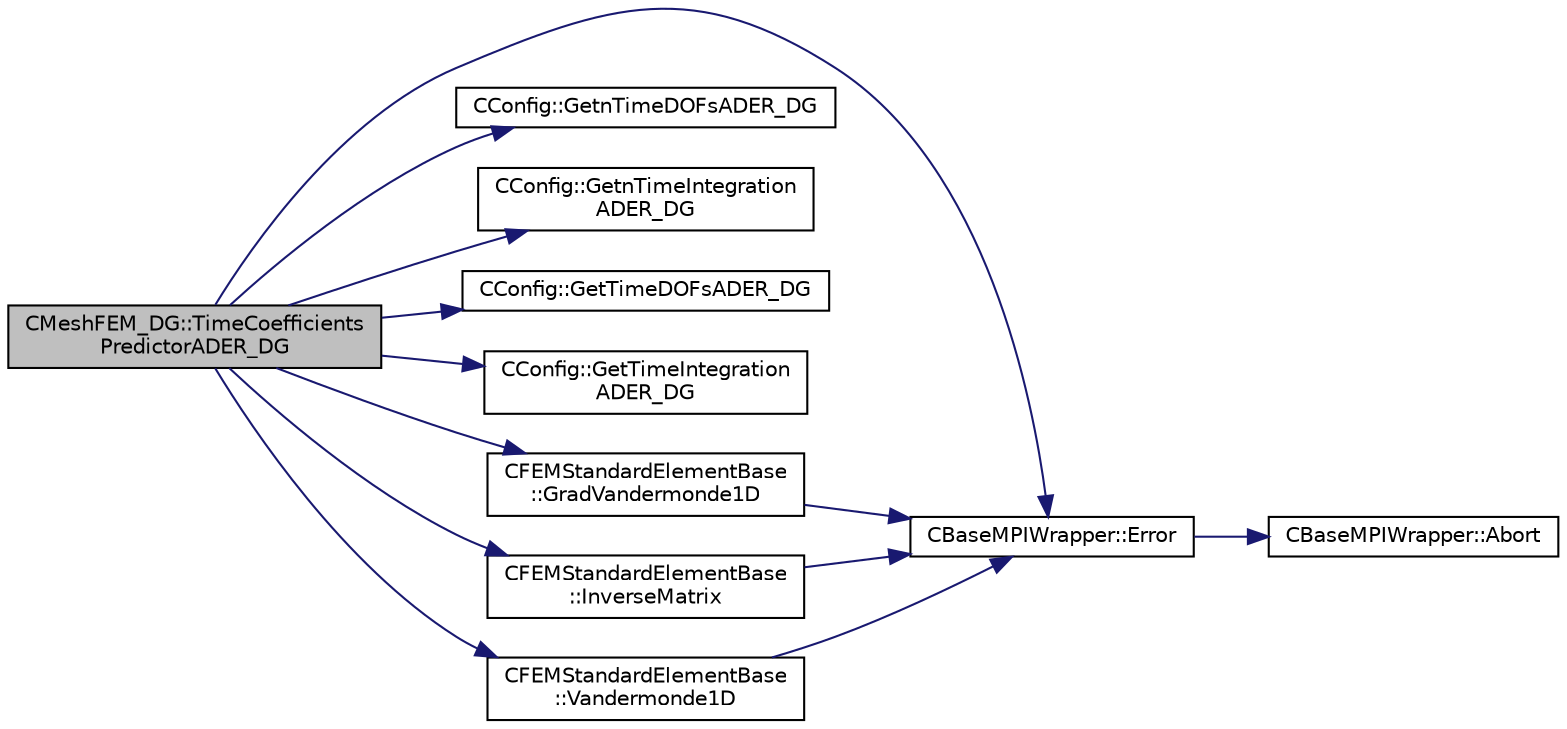 digraph "CMeshFEM_DG::TimeCoefficientsPredictorADER_DG"
{
 // LATEX_PDF_SIZE
  edge [fontname="Helvetica",fontsize="10",labelfontname="Helvetica",labelfontsize="10"];
  node [fontname="Helvetica",fontsize="10",shape=record];
  rankdir="LR";
  Node1 [label="CMeshFEM_DG::TimeCoefficients\lPredictorADER_DG",height=0.2,width=0.4,color="black", fillcolor="grey75", style="filled", fontcolor="black",tooltip="Function, which computes the time coefficients for the ADER-DG predictor step."];
  Node1 -> Node2 [color="midnightblue",fontsize="10",style="solid",fontname="Helvetica"];
  Node2 [label="CBaseMPIWrapper::Error",height=0.2,width=0.4,color="black", fillcolor="white", style="filled",URL="$classCBaseMPIWrapper.html#a04457c47629bda56704e6a8804833eeb",tooltip=" "];
  Node2 -> Node3 [color="midnightblue",fontsize="10",style="solid",fontname="Helvetica"];
  Node3 [label="CBaseMPIWrapper::Abort",height=0.2,width=0.4,color="black", fillcolor="white", style="filled",URL="$classCBaseMPIWrapper.html#af7297d861dca86b45cf561b6ab642e8f",tooltip=" "];
  Node1 -> Node4 [color="midnightblue",fontsize="10",style="solid",fontname="Helvetica"];
  Node4 [label="CConfig::GetnTimeDOFsADER_DG",height=0.2,width=0.4,color="black", fillcolor="white", style="filled",URL="$classCConfig.html#aafef6383db26beffe0b0379d349cdf1b",tooltip="Get the number time DOFs for ADER-DG."];
  Node1 -> Node5 [color="midnightblue",fontsize="10",style="solid",fontname="Helvetica"];
  Node5 [label="CConfig::GetnTimeIntegration\lADER_DG",height=0.2,width=0.4,color="black", fillcolor="white", style="filled",URL="$classCConfig.html#aa432bc27281cf5258b0a7ad68c814f4f",tooltip="Get the number time integration points for ADER-DG."];
  Node1 -> Node6 [color="midnightblue",fontsize="10",style="solid",fontname="Helvetica"];
  Node6 [label="CConfig::GetTimeDOFsADER_DG",height=0.2,width=0.4,color="black", fillcolor="white", style="filled",URL="$classCConfig.html#a8c0bfead62747100e4e191f0b32c3221",tooltip="Get the location of the time DOFs for ADER-DG on the interval [-1..1]."];
  Node1 -> Node7 [color="midnightblue",fontsize="10",style="solid",fontname="Helvetica"];
  Node7 [label="CConfig::GetTimeIntegration\lADER_DG",height=0.2,width=0.4,color="black", fillcolor="white", style="filled",URL="$classCConfig.html#a58f6114fe4af9d47ba177b8058087e90",tooltip="Get the location of the time integration points for ADER-DG on the interval [-1..1]."];
  Node1 -> Node8 [color="midnightblue",fontsize="10",style="solid",fontname="Helvetica"];
  Node8 [label="CFEMStandardElementBase\l::GradVandermonde1D",height=0.2,width=0.4,color="black", fillcolor="white", style="filled",URL="$classCFEMStandardElementBase.html#a34213421edd976bb6e16ed9e6781f06a",tooltip="Function, which computes the gradient of the Vandermonde matrix for a standard 1D edge."];
  Node8 -> Node2 [color="midnightblue",fontsize="10",style="solid",fontname="Helvetica"];
  Node1 -> Node9 [color="midnightblue",fontsize="10",style="solid",fontname="Helvetica"];
  Node9 [label="CFEMStandardElementBase\l::InverseMatrix",height=0.2,width=0.4,color="black", fillcolor="white", style="filled",URL="$classCFEMStandardElementBase.html#af353f709009424cbc2a120f9d86c5443",tooltip="Static function, which computes the inverse of the given square matrix."];
  Node9 -> Node2 [color="midnightblue",fontsize="10",style="solid",fontname="Helvetica"];
  Node1 -> Node10 [color="midnightblue",fontsize="10",style="solid",fontname="Helvetica"];
  Node10 [label="CFEMStandardElementBase\l::Vandermonde1D",height=0.2,width=0.4,color="black", fillcolor="white", style="filled",URL="$classCFEMStandardElementBase.html#a66717d7ff89218ed12c27e5014e3cf22",tooltip="Function, which computes the Vandermonde matrix for a standard 1D edge."];
  Node10 -> Node2 [color="midnightblue",fontsize="10",style="solid",fontname="Helvetica"];
}
